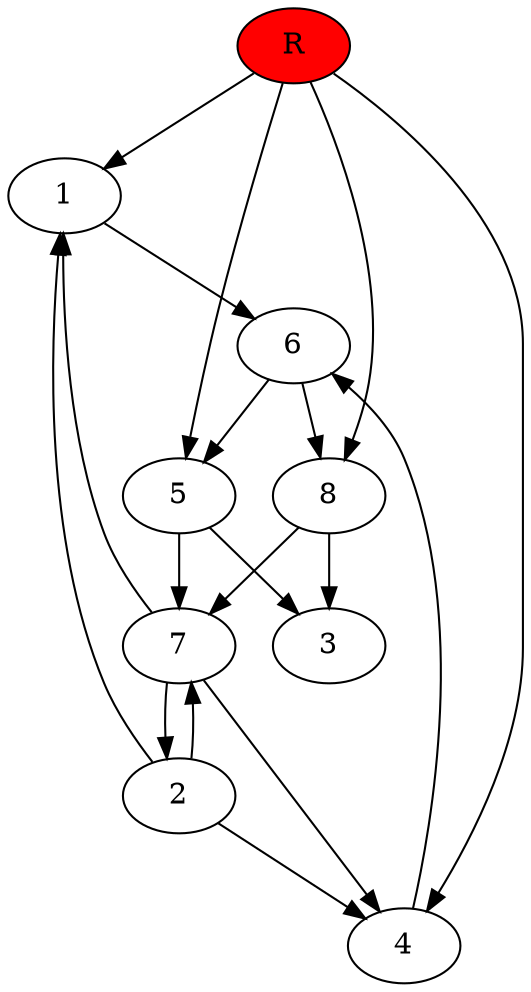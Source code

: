 digraph prb62452 {
	1
	2
	3
	4
	5
	6
	7
	8
	R [fillcolor="#ff0000" style=filled]
	1 -> 6
	2 -> 1
	2 -> 4
	2 -> 7
	4 -> 6
	5 -> 3
	5 -> 7
	6 -> 5
	6 -> 8
	7 -> 1
	7 -> 2
	7 -> 4
	8 -> 3
	8 -> 7
	R -> 1
	R -> 4
	R -> 5
	R -> 8
}
